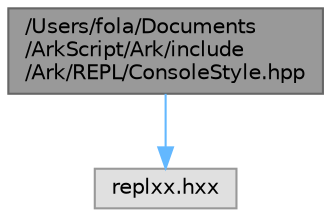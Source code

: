 digraph "/Users/fola/Documents/ArkScript/Ark/include/Ark/REPL/ConsoleStyle.hpp"
{
 // INTERACTIVE_SVG=YES
 // LATEX_PDF_SIZE
  bgcolor="transparent";
  edge [fontname=Helvetica,fontsize=10,labelfontname=Helvetica,labelfontsize=10];
  node [fontname=Helvetica,fontsize=10,shape=box,height=0.2,width=0.4];
  Node1 [label="/Users/fola/Documents\l/ArkScript/Ark/include\l/Ark/REPL/ConsoleStyle.hpp",height=0.2,width=0.4,color="gray40", fillcolor="grey60", style="filled", fontcolor="black",tooltip="Colors per token used by replxx."];
  Node1 -> Node2 [color="steelblue1",style="solid"];
  Node2 [label="replxx.hxx",height=0.2,width=0.4,color="grey60", fillcolor="#E0E0E0", style="filled",tooltip=" "];
}
